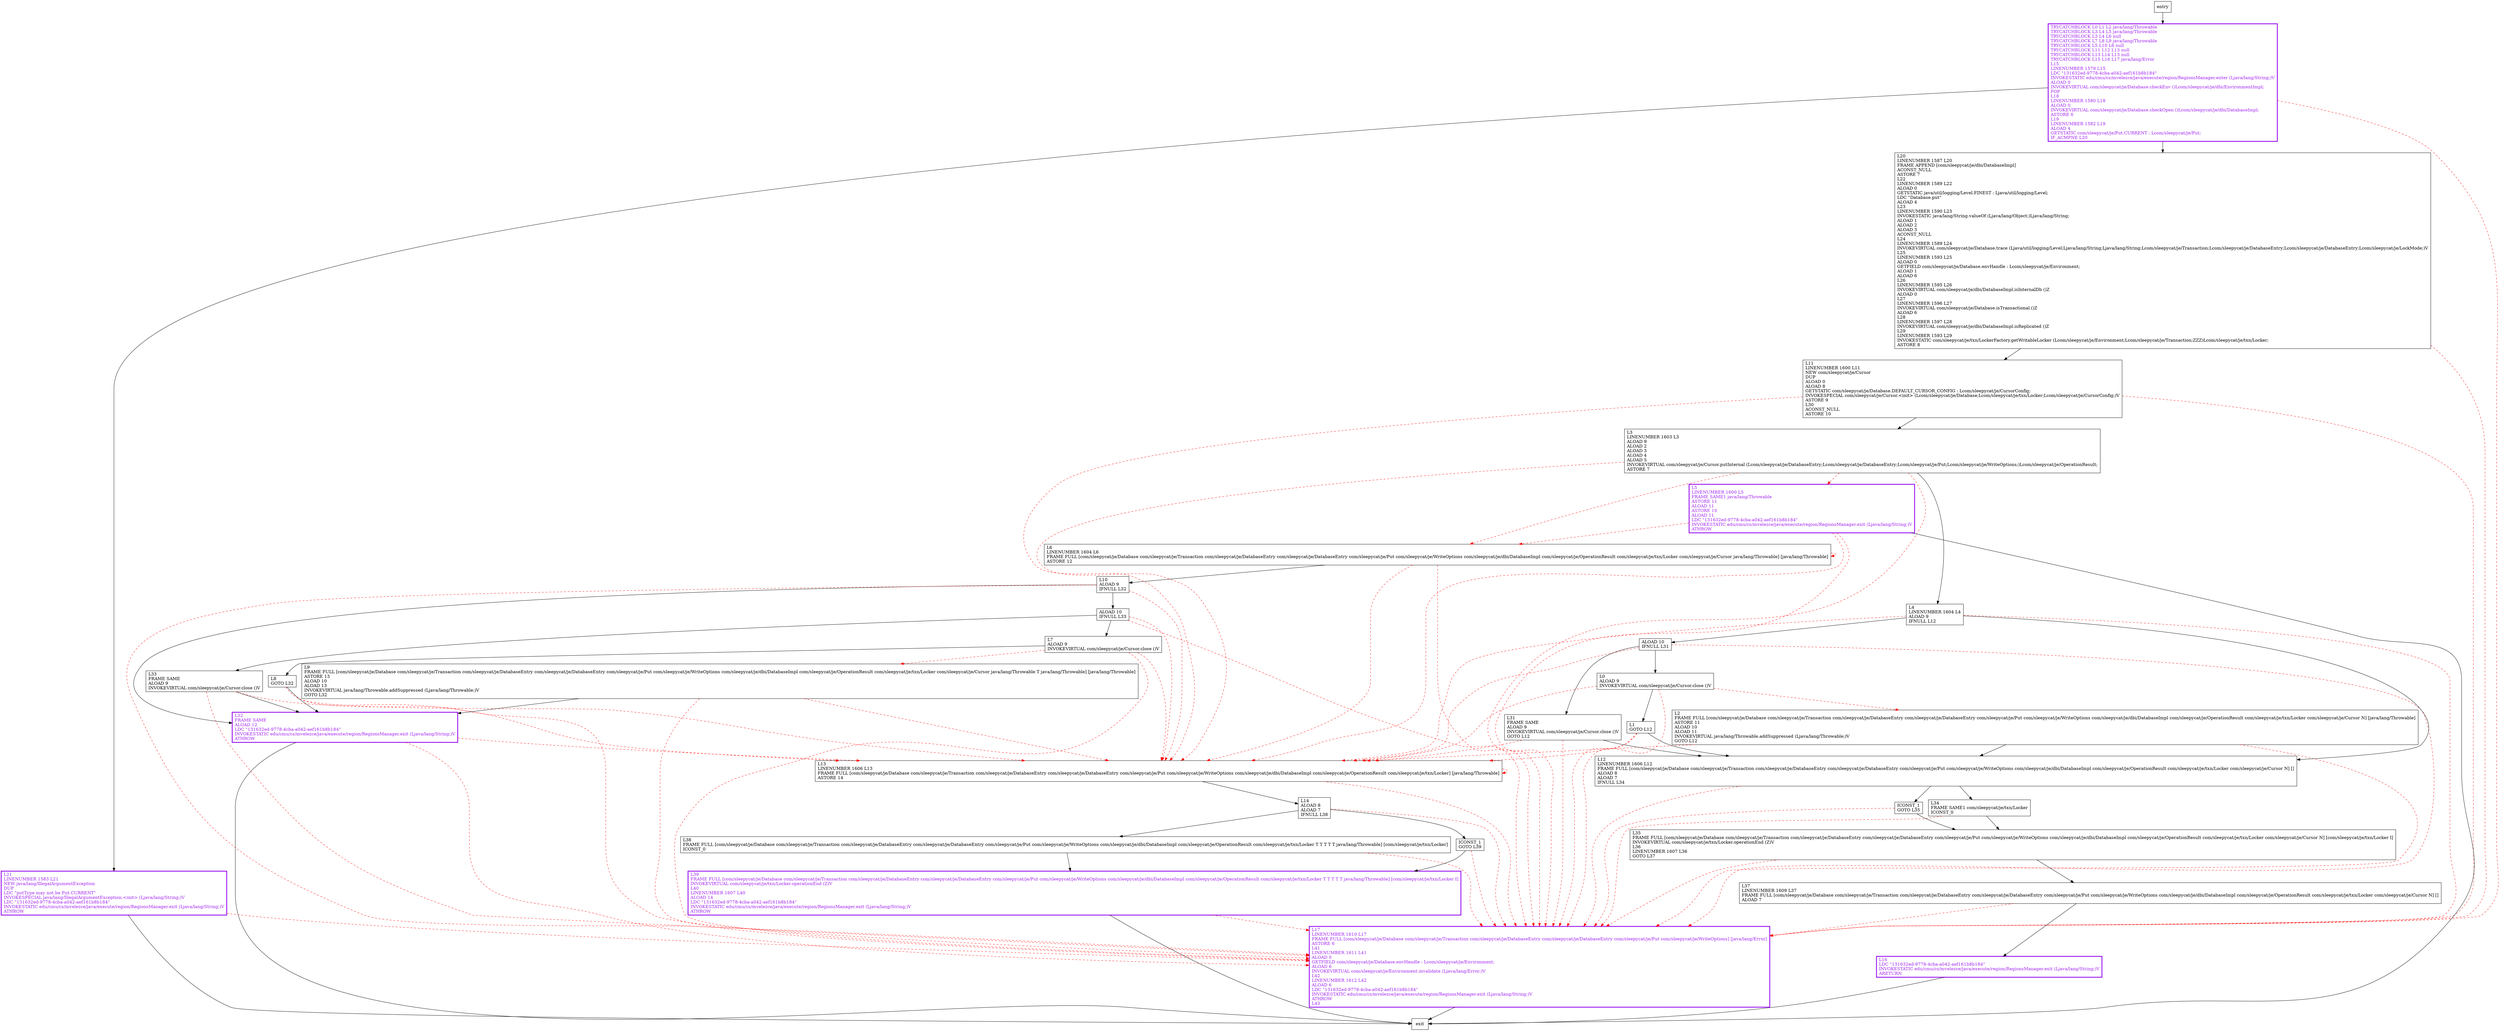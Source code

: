 digraph put {
node [shape=record];
463638958 [label="L11\lLINENUMBER 1600 L11\lNEW com/sleepycat/je/Cursor\lDUP\lALOAD 0\lALOAD 8\lGETSTATIC com/sleepycat/je/Database.DEFAULT_CURSOR_CONFIG : Lcom/sleepycat/je/CursorConfig;\lINVOKESPECIAL com/sleepycat/je/Cursor.\<init\> (Lcom/sleepycat/je/Database;Lcom/sleepycat/je/txn/Locker;Lcom/sleepycat/je/CursorConfig;)V\lASTORE 9\lL30\lACONST_NULL\lASTORE 10\l"];
2106766404 [label="L38\lFRAME FULL [com/sleepycat/je/Database com/sleepycat/je/Transaction com/sleepycat/je/DatabaseEntry com/sleepycat/je/DatabaseEntry com/sleepycat/je/Put com/sleepycat/je/WriteOptions com/sleepycat/je/dbi/DatabaseImpl com/sleepycat/je/OperationResult com/sleepycat/je/txn/Locker T T T T T java/lang/Throwable] [com/sleepycat/je/txn/Locker]\lICONST_0\l"];
506591692 [label="TRYCATCHBLOCK L0 L1 L2 java/lang/Throwable\lTRYCATCHBLOCK L3 L4 L5 java/lang/Throwable\lTRYCATCHBLOCK L3 L4 L6 null\lTRYCATCHBLOCK L7 L8 L9 java/lang/Throwable\lTRYCATCHBLOCK L5 L10 L6 null\lTRYCATCHBLOCK L11 L12 L13 null\lTRYCATCHBLOCK L13 L14 L13 null\lTRYCATCHBLOCK L15 L16 L17 java/lang/Error\lL15\lLINENUMBER 1579 L15\lLDC \"131632ed-9778-4cba-a042-aef161b8b184\"\lINVOKESTATIC edu/cmu/cs/mvelezce/java/execute/region/RegionsManager.enter (Ljava/lang/String;)V\lALOAD 0\lINVOKEVIRTUAL com/sleepycat/je/Database.checkEnv ()Lcom/sleepycat/je/dbi/EnvironmentImpl;\lPOP\lL18\lLINENUMBER 1580 L18\lALOAD 0\lINVOKEVIRTUAL com/sleepycat/je/Database.checkOpen ()Lcom/sleepycat/je/dbi/DatabaseImpl;\lASTORE 6\lL19\lLINENUMBER 1582 L19\lALOAD 4\lGETSTATIC com/sleepycat/je/Put.CURRENT : Lcom/sleepycat/je/Put;\lIF_ACMPNE L20\l"];
342991155 [label="L7\lALOAD 9\lINVOKEVIRTUAL com/sleepycat/je/Cursor.close ()V\l"];
196149133 [label="ICONST_1\lGOTO L39\l"];
1302149770 [label="L14\lALOAD 8\lALOAD 7\lIFNULL L38\l"];
983739903 [label="L32\lFRAME SAME\lALOAD 12\lLDC \"131632ed-9778-4cba-a042-aef161b8b184\"\lINVOKESTATIC edu/cmu/cs/mvelezce/java/execute/region/RegionsManager.exit (Ljava/lang/String;)V\lATHROW\l"];
266452767 [label="ALOAD 10\lIFNULL L31\l"];
99764901 [label="L39\lFRAME FULL [com/sleepycat/je/Database com/sleepycat/je/Transaction com/sleepycat/je/DatabaseEntry com/sleepycat/je/DatabaseEntry com/sleepycat/je/Put com/sleepycat/je/WriteOptions com/sleepycat/je/dbi/DatabaseImpl com/sleepycat/je/OperationResult com/sleepycat/je/txn/Locker T T T T T java/lang/Throwable] [com/sleepycat/je/txn/Locker I]\lINVOKEVIRTUAL com/sleepycat/je/txn/Locker.operationEnd (Z)V\lL40\lLINENUMBER 1607 L40\lALOAD 14\lLDC \"131632ed-9778-4cba-a042-aef161b8b184\"\lINVOKESTATIC edu/cmu/cs/mvelezce/java/execute/region/RegionsManager.exit (Ljava/lang/String;)V\lATHROW\l"];
89404958 [label="L2\lFRAME FULL [com/sleepycat/je/Database com/sleepycat/je/Transaction com/sleepycat/je/DatabaseEntry com/sleepycat/je/DatabaseEntry com/sleepycat/je/Put com/sleepycat/je/WriteOptions com/sleepycat/je/dbi/DatabaseImpl com/sleepycat/je/OperationResult com/sleepycat/je/txn/Locker com/sleepycat/je/Cursor N] [java/lang/Throwable]\lASTORE 11\lALOAD 10\lALOAD 11\lINVOKEVIRTUAL java/lang/Throwable.addSuppressed (Ljava/lang/Throwable;)V\lGOTO L12\l"];
1384828635 [label="L6\lLINENUMBER 1604 L6\lFRAME FULL [com/sleepycat/je/Database com/sleepycat/je/Transaction com/sleepycat/je/DatabaseEntry com/sleepycat/je/DatabaseEntry com/sleepycat/je/Put com/sleepycat/je/WriteOptions com/sleepycat/je/dbi/DatabaseImpl com/sleepycat/je/OperationResult com/sleepycat/je/txn/Locker com/sleepycat/je/Cursor java/lang/Throwable] [java/lang/Throwable]\lASTORE 12\l"];
1111358838 [label="L16\lLDC \"131632ed-9778-4cba-a042-aef161b8b184\"\lINVOKESTATIC edu/cmu/cs/mvelezce/java/execute/region/RegionsManager.exit (Ljava/lang/String;)V\lARETURN\l"];
242660316 [label="L12\lLINENUMBER 1606 L12\lFRAME FULL [com/sleepycat/je/Database com/sleepycat/je/Transaction com/sleepycat/je/DatabaseEntry com/sleepycat/je/DatabaseEntry com/sleepycat/je/Put com/sleepycat/je/WriteOptions com/sleepycat/je/dbi/DatabaseImpl com/sleepycat/je/OperationResult com/sleepycat/je/txn/Locker com/sleepycat/je/Cursor N] []\lALOAD 8\lALOAD 7\lIFNULL L34\l"];
1229466564 [label="ALOAD 10\lIFNULL L33\l"];
667304182 [label="L8\lGOTO L32\l"];
1272147125 [label="L33\lFRAME SAME\lALOAD 9\lINVOKEVIRTUAL com/sleepycat/je/Cursor.close ()V\l"];
347754721 [label="L3\lLINENUMBER 1603 L3\lALOAD 9\lALOAD 2\lALOAD 3\lALOAD 4\lALOAD 5\lINVOKEVIRTUAL com/sleepycat/je/Cursor.putInternal (Lcom/sleepycat/je/DatabaseEntry;Lcom/sleepycat/je/DatabaseEntry;Lcom/sleepycat/je/Put;Lcom/sleepycat/je/WriteOptions;)Lcom/sleepycat/je/OperationResult;\lASTORE 7\l"];
572141671 [label="L21\lLINENUMBER 1583 L21\lNEW java/lang/IllegalArgumentException\lDUP\lLDC \"putType may not be Put.CURRENT\"\lINVOKESPECIAL java/lang/IllegalArgumentException.\<init\> (Ljava/lang/String;)V\lLDC \"131632ed-9778-4cba-a042-aef161b8b184\"\lINVOKESTATIC edu/cmu/cs/mvelezce/java/execute/region/RegionsManager.exit (Ljava/lang/String;)V\lATHROW\l"];
116855641 [label="L20\lLINENUMBER 1587 L20\lFRAME APPEND [com/sleepycat/je/dbi/DatabaseImpl]\lACONST_NULL\lASTORE 7\lL22\lLINENUMBER 1589 L22\lALOAD 0\lGETSTATIC java/util/logging/Level.FINEST : Ljava/util/logging/Level;\lLDC \"Database.put\"\lALOAD 4\lL23\lLINENUMBER 1590 L23\lINVOKESTATIC java/lang/String.valueOf (Ljava/lang/Object;)Ljava/lang/String;\lALOAD 1\lALOAD 2\lALOAD 3\lACONST_NULL\lL24\lLINENUMBER 1589 L24\lINVOKEVIRTUAL com/sleepycat/je/Database.trace (Ljava/util/logging/Level;Ljava/lang/String;Ljava/lang/String;Lcom/sleepycat/je/Transaction;Lcom/sleepycat/je/DatabaseEntry;Lcom/sleepycat/je/DatabaseEntry;Lcom/sleepycat/je/LockMode;)V\lL25\lLINENUMBER 1593 L25\lALOAD 0\lGETFIELD com/sleepycat/je/Database.envHandle : Lcom/sleepycat/je/Environment;\lALOAD 1\lALOAD 6\lL26\lLINENUMBER 1595 L26\lINVOKEVIRTUAL com/sleepycat/je/dbi/DatabaseImpl.isInternalDb ()Z\lALOAD 0\lL27\lLINENUMBER 1596 L27\lINVOKEVIRTUAL com/sleepycat/je/Database.isTransactional ()Z\lALOAD 6\lL28\lLINENUMBER 1597 L28\lINVOKEVIRTUAL com/sleepycat/je/dbi/DatabaseImpl.isReplicated ()Z\lL29\lLINENUMBER 1593 L29\lINVOKESTATIC com/sleepycat/je/txn/LockerFactory.getWritableLocker (Lcom/sleepycat/je/Environment;Lcom/sleepycat/je/Transaction;ZZZ)Lcom/sleepycat/je/txn/Locker;\lASTORE 8\l"];
46383356 [label="L10\lALOAD 9\lIFNULL L32\l"];
2082356229 [label="L1\lGOTO L12\l"];
2045664958 [label="L17\lLINENUMBER 1610 L17\lFRAME FULL [com/sleepycat/je/Database com/sleepycat/je/Transaction com/sleepycat/je/DatabaseEntry com/sleepycat/je/DatabaseEntry com/sleepycat/je/Put com/sleepycat/je/WriteOptions] [java/lang/Error]\lASTORE 6\lL41\lLINENUMBER 1611 L41\lALOAD 0\lGETFIELD com/sleepycat/je/Database.envHandle : Lcom/sleepycat/je/Environment;\lALOAD 6\lINVOKEVIRTUAL com/sleepycat/je/Environment.invalidate (Ljava/lang/Error;)V\lL42\lLINENUMBER 1612 L42\lALOAD 6\lLDC \"131632ed-9778-4cba-a042-aef161b8b184\"\lINVOKESTATIC edu/cmu/cs/mvelezce/java/execute/region/RegionsManager.exit (Ljava/lang/String;)V\lATHROW\lL43\l"];
104545014 [label="L9\lFRAME FULL [com/sleepycat/je/Database com/sleepycat/je/Transaction com/sleepycat/je/DatabaseEntry com/sleepycat/je/DatabaseEntry com/sleepycat/je/Put com/sleepycat/je/WriteOptions com/sleepycat/je/dbi/DatabaseImpl com/sleepycat/je/OperationResult com/sleepycat/je/txn/Locker com/sleepycat/je/Cursor java/lang/Throwable T java/lang/Throwable] [java/lang/Throwable]\lASTORE 13\lALOAD 10\lALOAD 13\lINVOKEVIRTUAL java/lang/Throwable.addSuppressed (Ljava/lang/Throwable;)V\lGOTO L32\l"];
2075727804 [label="L4\lLINENUMBER 1604 L4\lALOAD 9\lIFNULL L12\l"];
74521587 [label="L31\lFRAME SAME\lALOAD 9\lINVOKEVIRTUAL com/sleepycat/je/Cursor.close ()V\lGOTO L12\l"];
1206995135 [label="L34\lFRAME SAME1 com/sleepycat/je/txn/Locker\lICONST_0\l"];
1611520054 [label="L35\lFRAME FULL [com/sleepycat/je/Database com/sleepycat/je/Transaction com/sleepycat/je/DatabaseEntry com/sleepycat/je/DatabaseEntry com/sleepycat/je/Put com/sleepycat/je/WriteOptions com/sleepycat/je/dbi/DatabaseImpl com/sleepycat/je/OperationResult com/sleepycat/je/txn/Locker com/sleepycat/je/Cursor N] [com/sleepycat/je/txn/Locker I]\lINVOKEVIRTUAL com/sleepycat/je/txn/Locker.operationEnd (Z)V\lL36\lLINENUMBER 1607 L36\lGOTO L37\l"];
1993011930 [label="L5\lLINENUMBER 1600 L5\lFRAME SAME1 java/lang/Throwable\lASTORE 11\lALOAD 11\lASTORE 10\lALOAD 11\lLDC \"131632ed-9778-4cba-a042-aef161b8b184\"\lINVOKESTATIC edu/cmu/cs/mvelezce/java/execute/region/RegionsManager.exit (Ljava/lang/String;)V\lATHROW\l"];
812365382 [label="L37\lLINENUMBER 1609 L37\lFRAME FULL [com/sleepycat/je/Database com/sleepycat/je/Transaction com/sleepycat/je/DatabaseEntry com/sleepycat/je/DatabaseEntry com/sleepycat/je/Put com/sleepycat/je/WriteOptions com/sleepycat/je/dbi/DatabaseImpl com/sleepycat/je/OperationResult com/sleepycat/je/txn/Locker com/sleepycat/je/Cursor N] []\lALOAD 7\l"];
1994600931 [label="L0\lALOAD 9\lINVOKEVIRTUAL com/sleepycat/je/Cursor.close ()V\l"];
1754515691 [label="ICONST_1\lGOTO L35\l"];
1371915374 [label="L13\lLINENUMBER 1606 L13\lFRAME FULL [com/sleepycat/je/Database com/sleepycat/je/Transaction com/sleepycat/je/DatabaseEntry com/sleepycat/je/DatabaseEntry com/sleepycat/je/Put com/sleepycat/je/WriteOptions com/sleepycat/je/dbi/DatabaseImpl com/sleepycat/je/OperationResult com/sleepycat/je/txn/Locker] [java/lang/Throwable]\lASTORE 14\l"];
entry;
exit;
463638958 -> 347754721
463638958 -> 2045664958 [style=dashed, color=red]
463638958 -> 1371915374 [style=dashed, color=red]
2106766404 -> 99764901
2106766404 -> 2045664958 [style=dashed, color=red]
506591692 -> 572141671
506591692 -> 116855641
506591692 -> 2045664958 [style=dashed, color=red]
342991155 -> 667304182
342991155 -> 2045664958 [style=dashed, color=red]
342991155 -> 1371915374 [style=dashed, color=red]
342991155 -> 104545014 [style=dashed, color=red]
196149133 -> 99764901
196149133 -> 2045664958 [style=dashed, color=red]
1302149770 -> 2106766404
1302149770 -> 196149133
1302149770 -> 2045664958 [style=dashed, color=red]
983739903 -> exit
983739903 -> 2045664958 [style=dashed, color=red]
983739903 -> 1371915374 [style=dashed, color=red]
266452767 -> 74521587
266452767 -> 1994600931
266452767 -> 2045664958 [style=dashed, color=red]
266452767 -> 1371915374 [style=dashed, color=red]
99764901 -> exit
99764901 -> 2045664958 [style=dashed, color=red]
89404958 -> 2045664958 [style=dashed, color=red]
89404958 -> 1371915374 [style=dashed, color=red]
89404958 -> 242660316
1384828635 -> 1384828635 [style=dashed, color=red]
1384828635 -> 46383356
1384828635 -> 2045664958 [style=dashed, color=red]
1384828635 -> 1371915374 [style=dashed, color=red]
1111358838 -> exit
242660316 -> 1206995135
242660316 -> 1754515691
242660316 -> 2045664958 [style=dashed, color=red]
1229466564 -> 1272147125
1229466564 -> 342991155
1229466564 -> 2045664958 [style=dashed, color=red]
1229466564 -> 1371915374 [style=dashed, color=red]
667304182 -> 983739903
667304182 -> 2045664958 [style=dashed, color=red]
667304182 -> 1371915374 [style=dashed, color=red]
1272147125 -> 983739903
1272147125 -> 2045664958 [style=dashed, color=red]
1272147125 -> 1371915374 [style=dashed, color=red]
347754721 -> 2075727804
347754721 -> 1993011930 [style=dashed, color=red]
347754721 -> 1384828635 [style=dashed, color=red]
347754721 -> 2045664958 [style=dashed, color=red]
347754721 -> 1371915374 [style=dashed, color=red]
572141671 -> exit
572141671 -> 2045664958 [style=dashed, color=red]
116855641 -> 463638958
116855641 -> 2045664958 [style=dashed, color=red]
46383356 -> 983739903
46383356 -> 2045664958 [style=dashed, color=red]
46383356 -> 1371915374 [style=dashed, color=red]
46383356 -> 1229466564
2082356229 -> 2045664958 [style=dashed, color=red]
2082356229 -> 1371915374 [style=dashed, color=red]
2082356229 -> 242660316
2045664958 -> exit
104545014 -> 983739903
104545014 -> 2045664958 [style=dashed, color=red]
104545014 -> 1371915374 [style=dashed, color=red]
2075727804 -> 266452767
2075727804 -> 2045664958 [style=dashed, color=red]
2075727804 -> 1371915374 [style=dashed, color=red]
2075727804 -> 242660316
74521587 -> 2045664958 [style=dashed, color=red]
74521587 -> 1371915374 [style=dashed, color=red]
74521587 -> 242660316
1206995135 -> 1611520054
1206995135 -> 2045664958 [style=dashed, color=red]
entry -> 506591692
1611520054 -> 812365382
1611520054 -> 2045664958 [style=dashed, color=red]
1993011930 -> exit
1993011930 -> 1384828635 [style=dashed, color=red]
1993011930 -> 2045664958 [style=dashed, color=red]
1993011930 -> 1371915374 [style=dashed, color=red]
812365382 -> 1111358838
812365382 -> 2045664958 [style=dashed, color=red]
1994600931 -> 89404958 [style=dashed, color=red]
1994600931 -> 2082356229
1994600931 -> 2045664958 [style=dashed, color=red]
1994600931 -> 1371915374 [style=dashed, color=red]
1754515691 -> 1611520054
1754515691 -> 2045664958 [style=dashed, color=red]
1371915374 -> 1302149770
1371915374 -> 2045664958 [style=dashed, color=red]
1371915374 -> 1371915374 [style=dashed, color=red]
506591692[fontcolor="purple", penwidth=3, color="purple"];
983739903[fontcolor="purple", penwidth=3, color="purple"];
572141671[fontcolor="purple", penwidth=3, color="purple"];
1993011930[fontcolor="purple", penwidth=3, color="purple"];
99764901[fontcolor="purple", penwidth=3, color="purple"];
1111358838[fontcolor="purple", penwidth=3, color="purple"];
2045664958[fontcolor="purple", penwidth=3, color="purple"];
}
